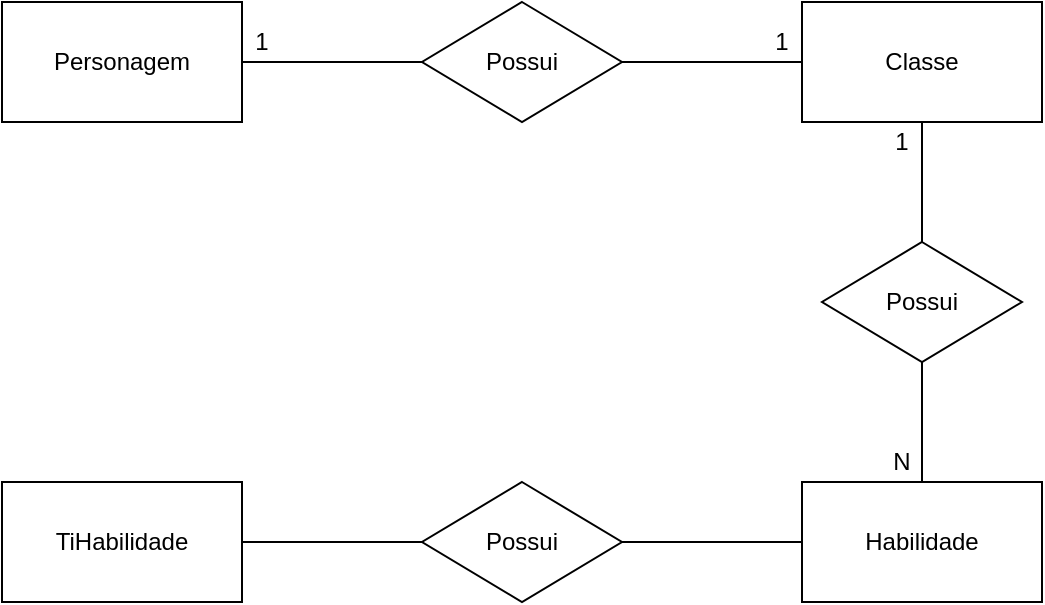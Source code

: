 <mxfile version="14.9.3" type="device" pages="2"><diagram id="R2lEEEUBdFMjLlhIrx00" name="Conceitual"><mxGraphModel dx="782" dy="436" grid="1" gridSize="10" guides="1" tooltips="1" connect="1" arrows="1" fold="1" page="1" pageScale="1" pageWidth="850" pageHeight="1100" math="0" shadow="0" extFonts="Permanent Marker^https://fonts.googleapis.com/css?family=Permanent+Marker"><root><mxCell id="0"/><mxCell id="1" parent="0"/><mxCell id="-tjZPrH043vgTwqrk5VV-4" style="edgeStyle=orthogonalEdgeStyle;rounded=0;orthogonalLoop=1;jettySize=auto;html=1;entryX=0;entryY=0.5;entryDx=0;entryDy=0;endArrow=none;endFill=0;" edge="1" parent="1" source="-tjZPrH043vgTwqrk5VV-1" target="-tjZPrH043vgTwqrk5VV-2"><mxGeometry relative="1" as="geometry"/></mxCell><mxCell id="-tjZPrH043vgTwqrk5VV-1" value="&lt;font style=&quot;vertical-align: inherit&quot;&gt;&lt;font style=&quot;vertical-align: inherit&quot;&gt;&lt;font style=&quot;vertical-align: inherit&quot;&gt;&lt;font style=&quot;vertical-align: inherit&quot;&gt;Personagem&lt;/font&gt;&lt;/font&gt;&lt;/font&gt;&lt;/font&gt;" style="rounded=0;whiteSpace=wrap;html=1;" vertex="1" parent="1"><mxGeometry x="50" y="110" width="120" height="60" as="geometry"/></mxCell><mxCell id="-tjZPrH043vgTwqrk5VV-5" style="edgeStyle=orthogonalEdgeStyle;rounded=0;orthogonalLoop=1;jettySize=auto;html=1;entryX=0;entryY=0.5;entryDx=0;entryDy=0;endArrow=none;endFill=0;" edge="1" parent="1" source="-tjZPrH043vgTwqrk5VV-2" target="-tjZPrH043vgTwqrk5VV-3"><mxGeometry relative="1" as="geometry"/></mxCell><mxCell id="-tjZPrH043vgTwqrk5VV-2" value="&lt;font style=&quot;vertical-align: inherit&quot;&gt;&lt;font style=&quot;vertical-align: inherit&quot;&gt;Possui&lt;/font&gt;&lt;/font&gt;" style="rhombus;whiteSpace=wrap;html=1;" vertex="1" parent="1"><mxGeometry x="260" y="110" width="100" height="60" as="geometry"/></mxCell><mxCell id="-tjZPrH043vgTwqrk5VV-9" style="edgeStyle=orthogonalEdgeStyle;rounded=0;orthogonalLoop=1;jettySize=auto;html=1;entryX=0.5;entryY=0;entryDx=0;entryDy=0;endArrow=none;endFill=0;" edge="1" parent="1" source="-tjZPrH043vgTwqrk5VV-3" target="-tjZPrH043vgTwqrk5VV-8"><mxGeometry relative="1" as="geometry"/></mxCell><mxCell id="-tjZPrH043vgTwqrk5VV-3" value="&lt;font style=&quot;vertical-align: inherit&quot;&gt;&lt;font style=&quot;vertical-align: inherit&quot;&gt;&lt;font style=&quot;vertical-align: inherit&quot;&gt;&lt;font style=&quot;vertical-align: inherit&quot;&gt;&lt;font style=&quot;vertical-align: inherit&quot;&gt;&lt;font style=&quot;vertical-align: inherit&quot;&gt;Classe&lt;/font&gt;&lt;/font&gt;&lt;/font&gt;&lt;/font&gt;&lt;/font&gt;&lt;/font&gt;" style="rounded=0;whiteSpace=wrap;html=1;" vertex="1" parent="1"><mxGeometry x="450" y="110" width="120" height="60" as="geometry"/></mxCell><mxCell id="-tjZPrH043vgTwqrk5VV-6" value="&lt;font style=&quot;vertical-align: inherit&quot;&gt;&lt;font style=&quot;vertical-align: inherit&quot;&gt;1&lt;/font&gt;&lt;/font&gt;" style="text;html=1;strokeColor=none;fillColor=none;align=center;verticalAlign=middle;whiteSpace=wrap;rounded=0;" vertex="1" parent="1"><mxGeometry x="160" y="120" width="40" height="20" as="geometry"/></mxCell><mxCell id="-tjZPrH043vgTwqrk5VV-7" value="&lt;font style=&quot;vertical-align: inherit&quot;&gt;&lt;font style=&quot;vertical-align: inherit&quot;&gt;1&lt;/font&gt;&lt;/font&gt;" style="text;html=1;strokeColor=none;fillColor=none;align=center;verticalAlign=middle;whiteSpace=wrap;rounded=0;" vertex="1" parent="1"><mxGeometry x="420" y="120" width="40" height="20" as="geometry"/></mxCell><mxCell id="-tjZPrH043vgTwqrk5VV-11" style="edgeStyle=orthogonalEdgeStyle;rounded=0;orthogonalLoop=1;jettySize=auto;html=1;entryX=0.5;entryY=0;entryDx=0;entryDy=0;endArrow=none;endFill=0;" edge="1" parent="1" source="-tjZPrH043vgTwqrk5VV-8" target="-tjZPrH043vgTwqrk5VV-10"><mxGeometry relative="1" as="geometry"/></mxCell><mxCell id="-tjZPrH043vgTwqrk5VV-8" value="&lt;font style=&quot;vertical-align: inherit&quot;&gt;&lt;font style=&quot;vertical-align: inherit&quot;&gt;Possui&lt;/font&gt;&lt;/font&gt;" style="rhombus;whiteSpace=wrap;html=1;" vertex="1" parent="1"><mxGeometry x="460" y="230" width="100" height="60" as="geometry"/></mxCell><mxCell id="raSxsCcEZOZuxPTpeFsS-2" style="edgeStyle=orthogonalEdgeStyle;rounded=0;orthogonalLoop=1;jettySize=auto;html=1;entryX=1;entryY=0.5;entryDx=0;entryDy=0;endArrow=none;endFill=0;" edge="1" parent="1" source="-tjZPrH043vgTwqrk5VV-10" target="raSxsCcEZOZuxPTpeFsS-1"><mxGeometry relative="1" as="geometry"/></mxCell><mxCell id="-tjZPrH043vgTwqrk5VV-10" value="&lt;font style=&quot;vertical-align: inherit&quot;&gt;&lt;font style=&quot;vertical-align: inherit&quot;&gt;&lt;font style=&quot;vertical-align: inherit&quot;&gt;&lt;font style=&quot;vertical-align: inherit&quot;&gt;&lt;font style=&quot;vertical-align: inherit&quot;&gt;&lt;font style=&quot;vertical-align: inherit&quot;&gt;&lt;font style=&quot;vertical-align: inherit&quot;&gt;&lt;font style=&quot;vertical-align: inherit&quot;&gt;&lt;font style=&quot;vertical-align: inherit&quot;&gt;&lt;font style=&quot;vertical-align: inherit&quot;&gt;&lt;font style=&quot;vertical-align: inherit&quot;&gt;&lt;font style=&quot;vertical-align: inherit&quot;&gt;&lt;font style=&quot;vertical-align: inherit&quot;&gt;&lt;font style=&quot;vertical-align: inherit&quot;&gt;&lt;font style=&quot;vertical-align: inherit&quot;&gt;&lt;font style=&quot;vertical-align: inherit&quot;&gt;&lt;font style=&quot;vertical-align: inherit&quot;&gt;&lt;font style=&quot;vertical-align: inherit&quot;&gt;Habilidade&lt;/font&gt;&lt;/font&gt;&lt;/font&gt;&lt;/font&gt;&lt;/font&gt;&lt;/font&gt;&lt;/font&gt;&lt;/font&gt;&lt;/font&gt;&lt;/font&gt;&lt;/font&gt;&lt;/font&gt;&lt;/font&gt;&lt;/font&gt;&lt;/font&gt;&lt;/font&gt;&lt;/font&gt;&lt;/font&gt;" style="rounded=0;whiteSpace=wrap;html=1;" vertex="1" parent="1"><mxGeometry x="450" y="350" width="120" height="60" as="geometry"/></mxCell><mxCell id="-tjZPrH043vgTwqrk5VV-12" value="&lt;font style=&quot;vertical-align: inherit&quot;&gt;&lt;font style=&quot;vertical-align: inherit&quot;&gt;&lt;font style=&quot;vertical-align: inherit&quot;&gt;&lt;font style=&quot;vertical-align: inherit&quot;&gt;1&lt;/font&gt;&lt;/font&gt;&lt;/font&gt;&lt;/font&gt;" style="text;html=1;strokeColor=none;fillColor=none;align=center;verticalAlign=middle;whiteSpace=wrap;rounded=0;" vertex="1" parent="1"><mxGeometry x="480" y="170" width="40" height="20" as="geometry"/></mxCell><mxCell id="-tjZPrH043vgTwqrk5VV-13" value="&lt;font style=&quot;vertical-align: inherit&quot;&gt;&lt;font style=&quot;vertical-align: inherit&quot;&gt;&lt;font style=&quot;vertical-align: inherit&quot;&gt;&lt;font style=&quot;vertical-align: inherit&quot;&gt;&lt;font style=&quot;vertical-align: inherit&quot;&gt;&lt;font style=&quot;vertical-align: inherit&quot;&gt;&lt;font style=&quot;vertical-align: inherit&quot;&gt;&lt;font style=&quot;vertical-align: inherit&quot;&gt;N&lt;/font&gt;&lt;/font&gt;&lt;/font&gt;&lt;/font&gt;&lt;/font&gt;&lt;/font&gt;&lt;/font&gt;&lt;/font&gt;" style="text;html=1;strokeColor=none;fillColor=none;align=center;verticalAlign=middle;whiteSpace=wrap;rounded=0;" vertex="1" parent="1"><mxGeometry x="480" y="330" width="40" height="20" as="geometry"/></mxCell><mxCell id="raSxsCcEZOZuxPTpeFsS-4" style="edgeStyle=orthogonalEdgeStyle;rounded=0;orthogonalLoop=1;jettySize=auto;html=1;entryX=1;entryY=0.5;entryDx=0;entryDy=0;endArrow=none;endFill=0;" edge="1" parent="1" source="raSxsCcEZOZuxPTpeFsS-1" target="raSxsCcEZOZuxPTpeFsS-3"><mxGeometry relative="1" as="geometry"/></mxCell><mxCell id="raSxsCcEZOZuxPTpeFsS-1" value="&lt;font style=&quot;vertical-align: inherit&quot;&gt;&lt;font style=&quot;vertical-align: inherit&quot;&gt;Possui&lt;/font&gt;&lt;/font&gt;" style="rhombus;whiteSpace=wrap;html=1;" vertex="1" parent="1"><mxGeometry x="260" y="350" width="100" height="60" as="geometry"/></mxCell><mxCell id="raSxsCcEZOZuxPTpeFsS-3" value="&lt;font style=&quot;vertical-align: inherit&quot;&gt;&lt;font style=&quot;vertical-align: inherit&quot;&gt;&lt;font style=&quot;vertical-align: inherit&quot;&gt;&lt;font style=&quot;vertical-align: inherit&quot;&gt;&lt;font style=&quot;vertical-align: inherit&quot;&gt;&lt;font style=&quot;vertical-align: inherit&quot;&gt;&lt;font style=&quot;vertical-align: inherit&quot;&gt;&lt;font style=&quot;vertical-align: inherit&quot;&gt;&lt;font style=&quot;vertical-align: inherit&quot;&gt;&lt;font style=&quot;vertical-align: inherit&quot;&gt;&lt;font style=&quot;vertical-align: inherit&quot;&gt;&lt;font style=&quot;vertical-align: inherit&quot;&gt;&lt;font style=&quot;vertical-align: inherit&quot;&gt;&lt;font style=&quot;vertical-align: inherit&quot;&gt;&lt;font style=&quot;vertical-align: inherit&quot;&gt;&lt;font style=&quot;vertical-align: inherit&quot;&gt;&lt;font style=&quot;vertical-align: inherit&quot;&gt;&lt;font style=&quot;vertical-align: inherit&quot;&gt;TiHabilidade&lt;/font&gt;&lt;/font&gt;&lt;/font&gt;&lt;/font&gt;&lt;/font&gt;&lt;/font&gt;&lt;/font&gt;&lt;/font&gt;&lt;/font&gt;&lt;/font&gt;&lt;/font&gt;&lt;/font&gt;&lt;/font&gt;&lt;/font&gt;&lt;/font&gt;&lt;/font&gt;&lt;/font&gt;&lt;/font&gt;" style="rounded=0;whiteSpace=wrap;html=1;" vertex="1" parent="1"><mxGeometry x="50" y="350" width="120" height="60" as="geometry"/></mxCell></root></mxGraphModel></diagram><diagram id="QvH3SY6IGAW3ywj7C30D" name="Page-2"><mxGraphModel dx="1038" dy="581" grid="1" gridSize="10" guides="1" tooltips="1" connect="1" arrows="1" fold="1" page="1" pageScale="1" pageWidth="827" pageHeight="1169" math="0" shadow="0"><root><mxCell id="DlLbh8UPciISLEW7Yxmi-0"/><mxCell id="DlLbh8UPciISLEW7Yxmi-1" parent="DlLbh8UPciISLEW7Yxmi-0"/><mxCell id="DlLbh8UPciISLEW7Yxmi-2" value="Personagem" style="shape=table;startSize=30;container=1;collapsible=1;childLayout=tableLayout;fixedRows=1;rowLines=0;fontStyle=1;align=center;resizeLast=1;" vertex="1" parent="DlLbh8UPciISLEW7Yxmi-1"><mxGeometry x="70" y="55" width="180" height="100" as="geometry"/></mxCell><mxCell id="DlLbh8UPciISLEW7Yxmi-3" value="" style="shape=partialRectangle;collapsible=0;dropTarget=0;pointerEvents=0;fillColor=none;top=0;left=0;bottom=1;right=0;points=[[0,0.5],[1,0.5]];portConstraint=eastwest;" vertex="1" parent="DlLbh8UPciISLEW7Yxmi-2"><mxGeometry y="30" width="180" height="30" as="geometry"/></mxCell><mxCell id="DlLbh8UPciISLEW7Yxmi-4" value="PK" style="shape=partialRectangle;connectable=0;fillColor=none;top=0;left=0;bottom=0;right=0;fontStyle=1;overflow=hidden;" vertex="1" parent="DlLbh8UPciISLEW7Yxmi-3"><mxGeometry width="30" height="30" as="geometry"/></mxCell><mxCell id="DlLbh8UPciISLEW7Yxmi-5" value="IdPersonagem" style="shape=partialRectangle;connectable=0;fillColor=none;top=0;left=0;bottom=0;right=0;align=left;spacingLeft=6;fontStyle=5;overflow=hidden;" vertex="1" parent="DlLbh8UPciISLEW7Yxmi-3"><mxGeometry x="30" width="150" height="30" as="geometry"/></mxCell><mxCell id="DlLbh8UPciISLEW7Yxmi-6" value="" style="shape=partialRectangle;collapsible=0;dropTarget=0;pointerEvents=0;fillColor=none;top=0;left=0;bottom=0;right=0;points=[[0,0.5],[1,0.5]];portConstraint=eastwest;" vertex="1" parent="DlLbh8UPciISLEW7Yxmi-2"><mxGeometry y="60" width="180" height="30" as="geometry"/></mxCell><mxCell id="DlLbh8UPciISLEW7Yxmi-7" value="" style="shape=partialRectangle;connectable=0;fillColor=none;top=0;left=0;bottom=0;right=0;editable=1;overflow=hidden;" vertex="1" parent="DlLbh8UPciISLEW7Yxmi-6"><mxGeometry width="30" height="30" as="geometry"/></mxCell><mxCell id="DlLbh8UPciISLEW7Yxmi-8" value="NomePersonagem" style="shape=partialRectangle;connectable=0;fillColor=none;top=0;left=0;bottom=0;right=0;align=left;spacingLeft=6;overflow=hidden;" vertex="1" parent="DlLbh8UPciISLEW7Yxmi-6"><mxGeometry x="30" width="150" height="30" as="geometry"/></mxCell><mxCell id="DlLbh8UPciISLEW7Yxmi-28" value="Classe" style="shape=table;startSize=30;container=1;collapsible=1;childLayout=tableLayout;fixedRows=1;rowLines=0;fontStyle=1;align=center;resizeLast=1;" vertex="1" parent="DlLbh8UPciISLEW7Yxmi-1"><mxGeometry x="380" y="40" width="180" height="130" as="geometry"/></mxCell><mxCell id="DlLbh8UPciISLEW7Yxmi-29" value="" style="shape=partialRectangle;collapsible=0;dropTarget=0;pointerEvents=0;fillColor=none;top=0;left=0;bottom=0;right=0;points=[[0,0.5],[1,0.5]];portConstraint=eastwest;" vertex="1" parent="DlLbh8UPciISLEW7Yxmi-28"><mxGeometry y="30" width="180" height="30" as="geometry"/></mxCell><mxCell id="DlLbh8UPciISLEW7Yxmi-30" value="PK" style="shape=partialRectangle;connectable=0;fillColor=none;top=0;left=0;bottom=0;right=0;fontStyle=1;overflow=hidden;" vertex="1" parent="DlLbh8UPciISLEW7Yxmi-29"><mxGeometry width="60" height="30" as="geometry"/></mxCell><mxCell id="DlLbh8UPciISLEW7Yxmi-31" value="IdClasse" style="shape=partialRectangle;connectable=0;fillColor=none;top=0;left=0;bottom=0;right=0;align=left;spacingLeft=6;fontStyle=5;overflow=hidden;" vertex="1" parent="DlLbh8UPciISLEW7Yxmi-29"><mxGeometry x="60" width="120" height="30" as="geometry"/></mxCell><mxCell id="DlLbh8UPciISLEW7Yxmi-32" value="" style="shape=partialRectangle;collapsible=0;dropTarget=0;pointerEvents=0;fillColor=none;top=0;left=0;bottom=1;right=0;points=[[0,0.5],[1,0.5]];portConstraint=eastwest;" vertex="1" parent="DlLbh8UPciISLEW7Yxmi-28"><mxGeometry y="60" width="180" height="30" as="geometry"/></mxCell><mxCell id="DlLbh8UPciISLEW7Yxmi-33" value="FK" style="shape=partialRectangle;connectable=0;fillColor=none;top=0;left=0;bottom=0;right=0;fontStyle=1;overflow=hidden;" vertex="1" parent="DlLbh8UPciISLEW7Yxmi-32"><mxGeometry width="60" height="30" as="geometry"/></mxCell><mxCell id="DlLbh8UPciISLEW7Yxmi-34" value="IdPersonagem" style="shape=partialRectangle;connectable=0;fillColor=none;top=0;left=0;bottom=0;right=0;align=left;spacingLeft=6;fontStyle=5;overflow=hidden;" vertex="1" parent="DlLbh8UPciISLEW7Yxmi-32"><mxGeometry x="60" width="120" height="30" as="geometry"/></mxCell><mxCell id="DlLbh8UPciISLEW7Yxmi-35" value="" style="shape=partialRectangle;collapsible=0;dropTarget=0;pointerEvents=0;fillColor=none;top=0;left=0;bottom=0;right=0;points=[[0,0.5],[1,0.5]];portConstraint=eastwest;" vertex="1" parent="DlLbh8UPciISLEW7Yxmi-28"><mxGeometry y="90" width="180" height="30" as="geometry"/></mxCell><mxCell id="DlLbh8UPciISLEW7Yxmi-36" value="" style="shape=partialRectangle;connectable=0;fillColor=none;top=0;left=0;bottom=0;right=0;editable=1;overflow=hidden;" vertex="1" parent="DlLbh8UPciISLEW7Yxmi-35"><mxGeometry width="60" height="30" as="geometry"/></mxCell><mxCell id="DlLbh8UPciISLEW7Yxmi-37" value="Classe" style="shape=partialRectangle;connectable=0;fillColor=none;top=0;left=0;bottom=0;right=0;align=left;spacingLeft=6;overflow=hidden;" vertex="1" parent="DlLbh8UPciISLEW7Yxmi-35"><mxGeometry x="60" width="120" height="30" as="geometry"/></mxCell><mxCell id="DlLbh8UPciISLEW7Yxmi-41" value="Habilidade" style="shape=table;startSize=30;container=1;collapsible=1;childLayout=tableLayout;fixedRows=1;rowLines=0;fontStyle=1;align=center;resizeLast=1;" vertex="1" parent="DlLbh8UPciISLEW7Yxmi-1"><mxGeometry x="380" y="290" width="180" height="130" as="geometry"/></mxCell><mxCell id="DlLbh8UPciISLEW7Yxmi-42" value="" style="shape=partialRectangle;collapsible=0;dropTarget=0;pointerEvents=0;fillColor=none;top=0;left=0;bottom=0;right=0;points=[[0,0.5],[1,0.5]];portConstraint=eastwest;" vertex="1" parent="DlLbh8UPciISLEW7Yxmi-41"><mxGeometry y="30" width="180" height="30" as="geometry"/></mxCell><mxCell id="DlLbh8UPciISLEW7Yxmi-43" value="PK" style="shape=partialRectangle;connectable=0;fillColor=none;top=0;left=0;bottom=0;right=0;fontStyle=1;overflow=hidden;" vertex="1" parent="DlLbh8UPciISLEW7Yxmi-42"><mxGeometry width="60" height="30" as="geometry"/></mxCell><mxCell id="DlLbh8UPciISLEW7Yxmi-44" value="IdHabilidade" style="shape=partialRectangle;connectable=0;fillColor=none;top=0;left=0;bottom=0;right=0;align=left;spacingLeft=6;fontStyle=5;overflow=hidden;" vertex="1" parent="DlLbh8UPciISLEW7Yxmi-42"><mxGeometry x="60" width="120" height="30" as="geometry"/></mxCell><mxCell id="DlLbh8UPciISLEW7Yxmi-45" value="" style="shape=partialRectangle;collapsible=0;dropTarget=0;pointerEvents=0;fillColor=none;top=0;left=0;bottom=1;right=0;points=[[0,0.5],[1,0.5]];portConstraint=eastwest;" vertex="1" parent="DlLbh8UPciISLEW7Yxmi-41"><mxGeometry y="60" width="180" height="30" as="geometry"/></mxCell><mxCell id="DlLbh8UPciISLEW7Yxmi-46" value="FK" style="shape=partialRectangle;connectable=0;fillColor=none;top=0;left=0;bottom=0;right=0;fontStyle=1;overflow=hidden;" vertex="1" parent="DlLbh8UPciISLEW7Yxmi-45"><mxGeometry width="60" height="30" as="geometry"/></mxCell><mxCell id="DlLbh8UPciISLEW7Yxmi-47" value="IdClasse" style="shape=partialRectangle;connectable=0;fillColor=none;top=0;left=0;bottom=0;right=0;align=left;spacingLeft=6;fontStyle=5;overflow=hidden;" vertex="1" parent="DlLbh8UPciISLEW7Yxmi-45"><mxGeometry x="60" width="120" height="30" as="geometry"/></mxCell><mxCell id="DlLbh8UPciISLEW7Yxmi-48" value="" style="shape=partialRectangle;collapsible=0;dropTarget=0;pointerEvents=0;fillColor=none;top=0;left=0;bottom=0;right=0;points=[[0,0.5],[1,0.5]];portConstraint=eastwest;" vertex="1" parent="DlLbh8UPciISLEW7Yxmi-41"><mxGeometry y="90" width="180" height="30" as="geometry"/></mxCell><mxCell id="DlLbh8UPciISLEW7Yxmi-49" value="" style="shape=partialRectangle;connectable=0;fillColor=none;top=0;left=0;bottom=0;right=0;editable=1;overflow=hidden;" vertex="1" parent="DlLbh8UPciISLEW7Yxmi-48"><mxGeometry width="60" height="30" as="geometry"/></mxCell><mxCell id="DlLbh8UPciISLEW7Yxmi-50" value="Habilidade" style="shape=partialRectangle;connectable=0;fillColor=none;top=0;left=0;bottom=0;right=0;align=left;spacingLeft=6;overflow=hidden;" vertex="1" parent="DlLbh8UPciISLEW7Yxmi-48"><mxGeometry x="60" width="120" height="30" as="geometry"/></mxCell><mxCell id="DlLbh8UPciISLEW7Yxmi-54" value="" style="edgeStyle=entityRelationEdgeStyle;fontSize=12;html=1;endArrow=ERmandOne;startArrow=ERmandOne;exitX=1;exitY=0.5;exitDx=0;exitDy=0;entryX=0;entryY=0.5;entryDx=0;entryDy=0;" edge="1" parent="DlLbh8UPciISLEW7Yxmi-1" source="DlLbh8UPciISLEW7Yxmi-3" target="DlLbh8UPciISLEW7Yxmi-32"><mxGeometry width="100" height="100" relative="1" as="geometry"><mxPoint x="300" y="350" as="sourcePoint"/><mxPoint x="400" y="250" as="targetPoint"/></mxGeometry></mxCell><mxCell id="DlLbh8UPciISLEW7Yxmi-55" value="" style="edgeStyle=entityRelationEdgeStyle;fontSize=12;html=1;endArrow=ERoneToMany;entryX=1;entryY=0.5;entryDx=0;entryDy=0;" edge="1" parent="DlLbh8UPciISLEW7Yxmi-1" source="DlLbh8UPciISLEW7Yxmi-32" target="DlLbh8UPciISLEW7Yxmi-45"><mxGeometry width="100" height="100" relative="1" as="geometry"><mxPoint x="300" y="350" as="sourcePoint"/><mxPoint x="400" y="250" as="targetPoint"/></mxGeometry></mxCell><mxCell id="DlLbh8UPciISLEW7Yxmi-56" value="THabilidade" style="shape=table;startSize=30;container=1;collapsible=1;childLayout=tableLayout;fixedRows=1;rowLines=0;fontStyle=1;align=center;resizeLast=1;" vertex="1" parent="DlLbh8UPciISLEW7Yxmi-1"><mxGeometry x="70" y="290" width="180" height="130" as="geometry"/></mxCell><mxCell id="DlLbh8UPciISLEW7Yxmi-57" value="" style="shape=partialRectangle;collapsible=0;dropTarget=0;pointerEvents=0;fillColor=none;top=0;left=0;bottom=0;right=0;points=[[0,0.5],[1,0.5]];portConstraint=eastwest;" vertex="1" parent="DlLbh8UPciISLEW7Yxmi-56"><mxGeometry y="30" width="180" height="30" as="geometry"/></mxCell><mxCell id="DlLbh8UPciISLEW7Yxmi-58" value="PK" style="shape=partialRectangle;connectable=0;fillColor=none;top=0;left=0;bottom=0;right=0;fontStyle=1;overflow=hidden;" vertex="1" parent="DlLbh8UPciISLEW7Yxmi-57"><mxGeometry width="60" height="30" as="geometry"/></mxCell><mxCell id="DlLbh8UPciISLEW7Yxmi-59" value="IdTHabilidade" style="shape=partialRectangle;connectable=0;fillColor=none;top=0;left=0;bottom=0;right=0;align=left;spacingLeft=6;fontStyle=5;overflow=hidden;" vertex="1" parent="DlLbh8UPciISLEW7Yxmi-57"><mxGeometry x="60" width="120" height="30" as="geometry"/></mxCell><mxCell id="DlLbh8UPciISLEW7Yxmi-60" value="" style="shape=partialRectangle;collapsible=0;dropTarget=0;pointerEvents=0;fillColor=none;top=0;left=0;bottom=1;right=0;points=[[0,0.5],[1,0.5]];portConstraint=eastwest;" vertex="1" parent="DlLbh8UPciISLEW7Yxmi-56"><mxGeometry y="60" width="180" height="30" as="geometry"/></mxCell><mxCell id="DlLbh8UPciISLEW7Yxmi-61" value="FK" style="shape=partialRectangle;connectable=0;fillColor=none;top=0;left=0;bottom=0;right=0;fontStyle=1;overflow=hidden;" vertex="1" parent="DlLbh8UPciISLEW7Yxmi-60"><mxGeometry width="60" height="30" as="geometry"/></mxCell><mxCell id="DlLbh8UPciISLEW7Yxmi-62" value="IdHabilidade" style="shape=partialRectangle;connectable=0;fillColor=none;top=0;left=0;bottom=0;right=0;align=left;spacingLeft=6;fontStyle=5;overflow=hidden;" vertex="1" parent="DlLbh8UPciISLEW7Yxmi-60"><mxGeometry x="60" width="120" height="30" as="geometry"/></mxCell><mxCell id="DlLbh8UPciISLEW7Yxmi-63" value="" style="shape=partialRectangle;collapsible=0;dropTarget=0;pointerEvents=0;fillColor=none;top=0;left=0;bottom=0;right=0;points=[[0,0.5],[1,0.5]];portConstraint=eastwest;" vertex="1" parent="DlLbh8UPciISLEW7Yxmi-56"><mxGeometry y="90" width="180" height="30" as="geometry"/></mxCell><mxCell id="DlLbh8UPciISLEW7Yxmi-64" value="" style="shape=partialRectangle;connectable=0;fillColor=none;top=0;left=0;bottom=0;right=0;editable=1;overflow=hidden;" vertex="1" parent="DlLbh8UPciISLEW7Yxmi-63"><mxGeometry width="60" height="30" as="geometry"/></mxCell><mxCell id="DlLbh8UPciISLEW7Yxmi-65" value="TipoHabilidade" style="shape=partialRectangle;connectable=0;fillColor=none;top=0;left=0;bottom=0;right=0;align=left;spacingLeft=6;overflow=hidden;" vertex="1" parent="DlLbh8UPciISLEW7Yxmi-63"><mxGeometry x="60" width="120" height="30" as="geometry"/></mxCell><mxCell id="DlLbh8UPciISLEW7Yxmi-69" value="" style="edgeStyle=entityRelationEdgeStyle;fontSize=12;html=1;endArrow=ERmandOne;startArrow=ERmandOne;exitX=1;exitY=0.5;exitDx=0;exitDy=0;" edge="1" parent="DlLbh8UPciISLEW7Yxmi-1" source="DlLbh8UPciISLEW7Yxmi-60" target="DlLbh8UPciISLEW7Yxmi-42"><mxGeometry width="100" height="100" relative="1" as="geometry"><mxPoint x="20" y="290" as="sourcePoint"/><mxPoint x="120" y="190" as="targetPoint"/></mxGeometry></mxCell><mxCell id="MSIohkzKhvdMkp5Q5uqP-13" value="Personagem" style="shape=table;startSize=30;container=1;collapsible=1;childLayout=tableLayout;fixedRows=1;rowLines=0;fontStyle=1;align=center;resizeLast=1;" vertex="1" parent="DlLbh8UPciISLEW7Yxmi-1"><mxGeometry x="234" y="490" width="180" height="250" as="geometry"/></mxCell><mxCell id="MSIohkzKhvdMkp5Q5uqP-14" value="" style="shape=partialRectangle;collapsible=0;dropTarget=0;pointerEvents=0;fillColor=none;top=0;left=0;bottom=1;right=0;points=[[0,0.5],[1,0.5]];portConstraint=eastwest;" vertex="1" parent="MSIohkzKhvdMkp5Q5uqP-13"><mxGeometry y="30" width="180" height="30" as="geometry"/></mxCell><mxCell id="MSIohkzKhvdMkp5Q5uqP-15" value="PK" style="shape=partialRectangle;connectable=0;fillColor=none;top=0;left=0;bottom=0;right=0;fontStyle=1;overflow=hidden;" vertex="1" parent="MSIohkzKhvdMkp5Q5uqP-14"><mxGeometry width="30" height="30" as="geometry"/></mxCell><mxCell id="MSIohkzKhvdMkp5Q5uqP-16" value="IdPersonagem" style="shape=partialRectangle;connectable=0;fillColor=none;top=0;left=0;bottom=0;right=0;align=left;spacingLeft=6;fontStyle=5;overflow=hidden;" vertex="1" parent="MSIohkzKhvdMkp5Q5uqP-14"><mxGeometry x="30" width="150" height="30" as="geometry"/></mxCell><mxCell id="MSIohkzKhvdMkp5Q5uqP-17" value="" style="shape=partialRectangle;collapsible=0;dropTarget=0;pointerEvents=0;fillColor=none;top=0;left=0;bottom=0;right=0;points=[[0,0.5],[1,0.5]];portConstraint=eastwest;" vertex="1" parent="MSIohkzKhvdMkp5Q5uqP-13"><mxGeometry y="60" width="180" height="30" as="geometry"/></mxCell><mxCell id="MSIohkzKhvdMkp5Q5uqP-18" value="" style="shape=partialRectangle;connectable=0;fillColor=none;top=0;left=0;bottom=0;right=0;editable=1;overflow=hidden;" vertex="1" parent="MSIohkzKhvdMkp5Q5uqP-17"><mxGeometry width="30" height="30" as="geometry"/></mxCell><mxCell id="MSIohkzKhvdMkp5Q5uqP-19" value="NomePersonagem" style="shape=partialRectangle;connectable=0;fillColor=none;top=0;left=0;bottom=0;right=0;align=left;spacingLeft=6;overflow=hidden;" vertex="1" parent="MSIohkzKhvdMkp5Q5uqP-17"><mxGeometry x="30" width="150" height="30" as="geometry"/></mxCell><mxCell id="MSIohkzKhvdMkp5Q5uqP-20" value="" style="shape=partialRectangle;collapsible=0;dropTarget=0;pointerEvents=0;fillColor=none;top=0;left=0;bottom=0;right=0;points=[[0,0.5],[1,0.5]];portConstraint=eastwest;" vertex="1" parent="MSIohkzKhvdMkp5Q5uqP-13"><mxGeometry y="90" width="180" height="30" as="geometry"/></mxCell><mxCell id="MSIohkzKhvdMkp5Q5uqP-21" value="" style="shape=partialRectangle;connectable=0;fillColor=none;top=0;left=0;bottom=0;right=0;editable=1;overflow=hidden;" vertex="1" parent="MSIohkzKhvdMkp5Q5uqP-20"><mxGeometry width="30" height="30" as="geometry"/></mxCell><mxCell id="MSIohkzKhvdMkp5Q5uqP-22" value="Classe" style="shape=partialRectangle;connectable=0;fillColor=none;top=0;left=0;bottom=0;right=0;align=left;spacingLeft=6;overflow=hidden;" vertex="1" parent="MSIohkzKhvdMkp5Q5uqP-20"><mxGeometry x="30" width="150" height="30" as="geometry"/></mxCell><mxCell id="MSIohkzKhvdMkp5Q5uqP-23" value="" style="shape=partialRectangle;collapsible=0;dropTarget=0;pointerEvents=0;fillColor=none;top=0;left=0;bottom=0;right=0;points=[[0,0.5],[1,0.5]];portConstraint=eastwest;" vertex="1" parent="MSIohkzKhvdMkp5Q5uqP-13"><mxGeometry y="120" width="180" height="30" as="geometry"/></mxCell><mxCell id="MSIohkzKhvdMkp5Q5uqP-24" value="" style="shape=partialRectangle;connectable=0;fillColor=none;top=0;left=0;bottom=0;right=0;editable=1;overflow=hidden;" vertex="1" parent="MSIohkzKhvdMkp5Q5uqP-23"><mxGeometry width="30" height="30" as="geometry"/></mxCell><mxCell id="MSIohkzKhvdMkp5Q5uqP-25" value="MVida" style="shape=partialRectangle;connectable=0;fillColor=none;top=0;left=0;bottom=0;right=0;align=left;spacingLeft=6;overflow=hidden;" vertex="1" parent="MSIohkzKhvdMkp5Q5uqP-23"><mxGeometry x="30" width="150" height="30" as="geometry"/></mxCell><mxCell id="MSIohkzKhvdMkp5Q5uqP-26" value="" style="shape=partialRectangle;collapsible=0;dropTarget=0;pointerEvents=0;fillColor=none;top=0;left=0;bottom=0;right=0;points=[[0,0.5],[1,0.5]];portConstraint=eastwest;" vertex="1" parent="MSIohkzKhvdMkp5Q5uqP-13"><mxGeometry y="150" width="180" height="30" as="geometry"/></mxCell><mxCell id="MSIohkzKhvdMkp5Q5uqP-27" value="" style="shape=partialRectangle;connectable=0;fillColor=none;top=0;left=0;bottom=0;right=0;editable=1;overflow=hidden;" vertex="1" parent="MSIohkzKhvdMkp5Q5uqP-26"><mxGeometry width="30" height="30" as="geometry"/></mxCell><mxCell id="MSIohkzKhvdMkp5Q5uqP-28" value="MMana" style="shape=partialRectangle;connectable=0;fillColor=none;top=0;left=0;bottom=0;right=0;align=left;spacingLeft=6;overflow=hidden;" vertex="1" parent="MSIohkzKhvdMkp5Q5uqP-26"><mxGeometry x="30" width="150" height="30" as="geometry"/></mxCell><mxCell id="MSIohkzKhvdMkp5Q5uqP-29" value="" style="shape=partialRectangle;collapsible=0;dropTarget=0;pointerEvents=0;fillColor=none;top=0;left=0;bottom=0;right=0;points=[[0,0.5],[1,0.5]];portConstraint=eastwest;" vertex="1" parent="MSIohkzKhvdMkp5Q5uqP-13"><mxGeometry y="180" width="180" height="30" as="geometry"/></mxCell><mxCell id="MSIohkzKhvdMkp5Q5uqP-30" value="" style="shape=partialRectangle;connectable=0;fillColor=none;top=0;left=0;bottom=0;right=0;editable=1;overflow=hidden;" vertex="1" parent="MSIohkzKhvdMkp5Q5uqP-29"><mxGeometry width="30" height="30" as="geometry"/></mxCell><mxCell id="MSIohkzKhvdMkp5Q5uqP-31" value="DataAtualização" style="shape=partialRectangle;connectable=0;fillColor=none;top=0;left=0;bottom=0;right=0;align=left;spacingLeft=6;overflow=hidden;" vertex="1" parent="MSIohkzKhvdMkp5Q5uqP-29"><mxGeometry x="30" width="150" height="30" as="geometry"/></mxCell><mxCell id="MSIohkzKhvdMkp5Q5uqP-32" value="" style="shape=partialRectangle;collapsible=0;dropTarget=0;pointerEvents=0;fillColor=none;top=0;left=0;bottom=0;right=0;points=[[0,0.5],[1,0.5]];portConstraint=eastwest;" vertex="1" parent="MSIohkzKhvdMkp5Q5uqP-13"><mxGeometry y="210" width="180" height="30" as="geometry"/></mxCell><mxCell id="MSIohkzKhvdMkp5Q5uqP-33" value="" style="shape=partialRectangle;connectable=0;fillColor=none;top=0;left=0;bottom=0;right=0;editable=1;overflow=hidden;" vertex="1" parent="MSIohkzKhvdMkp5Q5uqP-32"><mxGeometry width="30" height="30" as="geometry"/></mxCell><mxCell id="MSIohkzKhvdMkp5Q5uqP-34" value="DataCriação" style="shape=partialRectangle;connectable=0;fillColor=none;top=0;left=0;bottom=0;right=0;align=left;spacingLeft=6;overflow=hidden;" vertex="1" parent="MSIohkzKhvdMkp5Q5uqP-32"><mxGeometry x="30" width="150" height="30" as="geometry"/></mxCell></root></mxGraphModel></diagram></mxfile>
